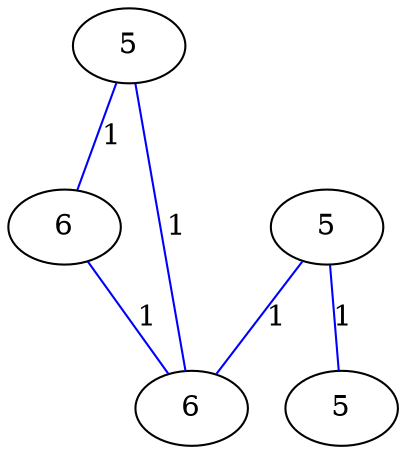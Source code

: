 graph G {
	0 [label="5"];
	1 [label="5"];
	2 [label="5"];
	3 [label="6"];
	4 [label="6"];
	0 -- 3 [label="1", color=blue];
	0 -- 4 [label="1", color=blue];
	1 -- 2 [label="1", color=blue];
	1 -- 4 [label="1", color=blue];
	3 -- 4 [label="1", color=blue];
}